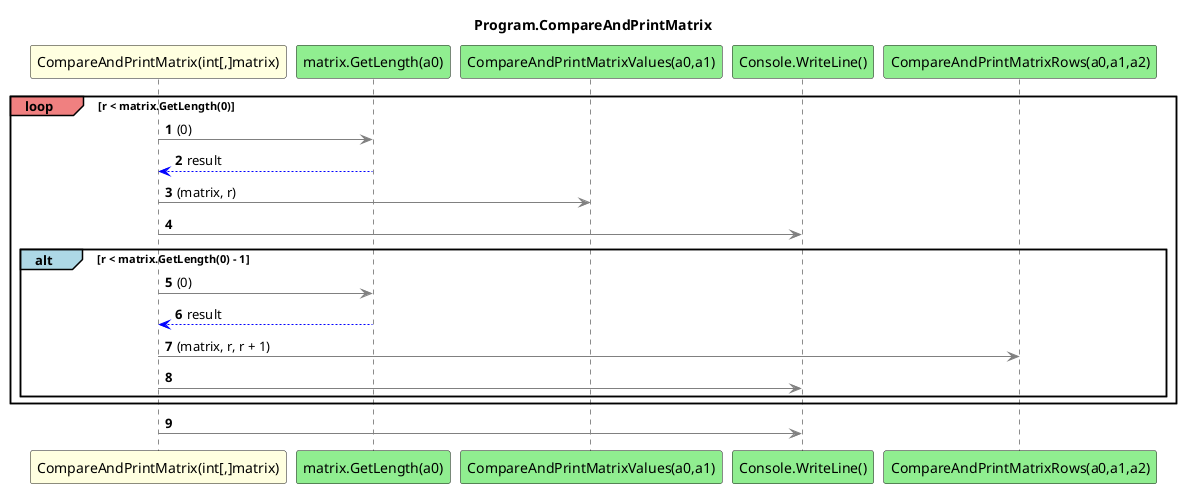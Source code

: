 @startuml Program.CompareAndPrintMatrix
title Program.CompareAndPrintMatrix
participant "CompareAndPrintMatrix(int[,]matrix)" as CompareAndPrintMatrix_p0 #LightYellow
participant "matrix.GetLength(a0)" as matrix_GetLength_a0 #LightGreen
participant "CompareAndPrintMatrixValues(a0,a1)" as CompareAndPrintMatrixValues_a0_a1 #LightGreen
participant "Console.WriteLine()" as Console_WriteLine #LightGreen
participant "CompareAndPrintMatrixRows(a0,a1,a2)" as CompareAndPrintMatrixRows_a0_a1_a2 #LightGreen
autonumber
loop#LightCoral r < matrix.GetLength(0)
    CompareAndPrintMatrix_p0 -[#grey]> matrix_GetLength_a0 : (0)
    matrix_GetLength_a0 -[#blue]-> CompareAndPrintMatrix_p0 : result
    CompareAndPrintMatrix_p0 -[#grey]> CompareAndPrintMatrixValues_a0_a1 : (matrix, r)
    CompareAndPrintMatrix_p0 -[#grey]> Console_WriteLine
    alt#LightBlue r < matrix.GetLength(0) - 1
        CompareAndPrintMatrix_p0 -[#grey]> matrix_GetLength_a0 : (0)
        matrix_GetLength_a0 -[#blue]-> CompareAndPrintMatrix_p0 : result
        CompareAndPrintMatrix_p0 -[#grey]> CompareAndPrintMatrixRows_a0_a1_a2 : (matrix, r, r + 1)
        CompareAndPrintMatrix_p0 -[#grey]> Console_WriteLine
    end
end
CompareAndPrintMatrix_p0 -[#grey]> Console_WriteLine
@enduml
